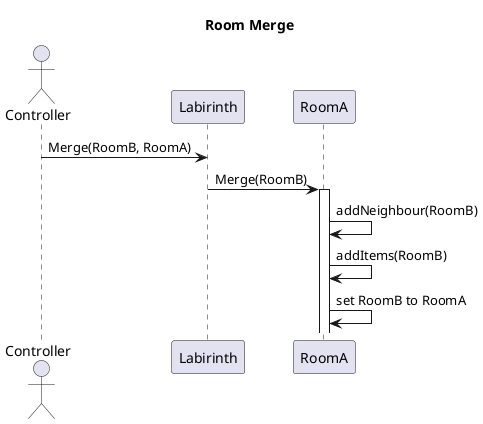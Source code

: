 @startuml
title Room Merge

actor Controller
 
    Controller -> Labirinth  : Merge(RoomB, RoomA) 
    Labirinth -> RoomA : Merge(RoomB) 
    activate RoomA
        RoomA -> RoomA : addNeighbour(RoomB)
        RoomA -> RoomA : addItems(RoomB)
        RoomA -> RoomA : set RoomB to RoomA
    /' deactivate RoomA '/
@enduml